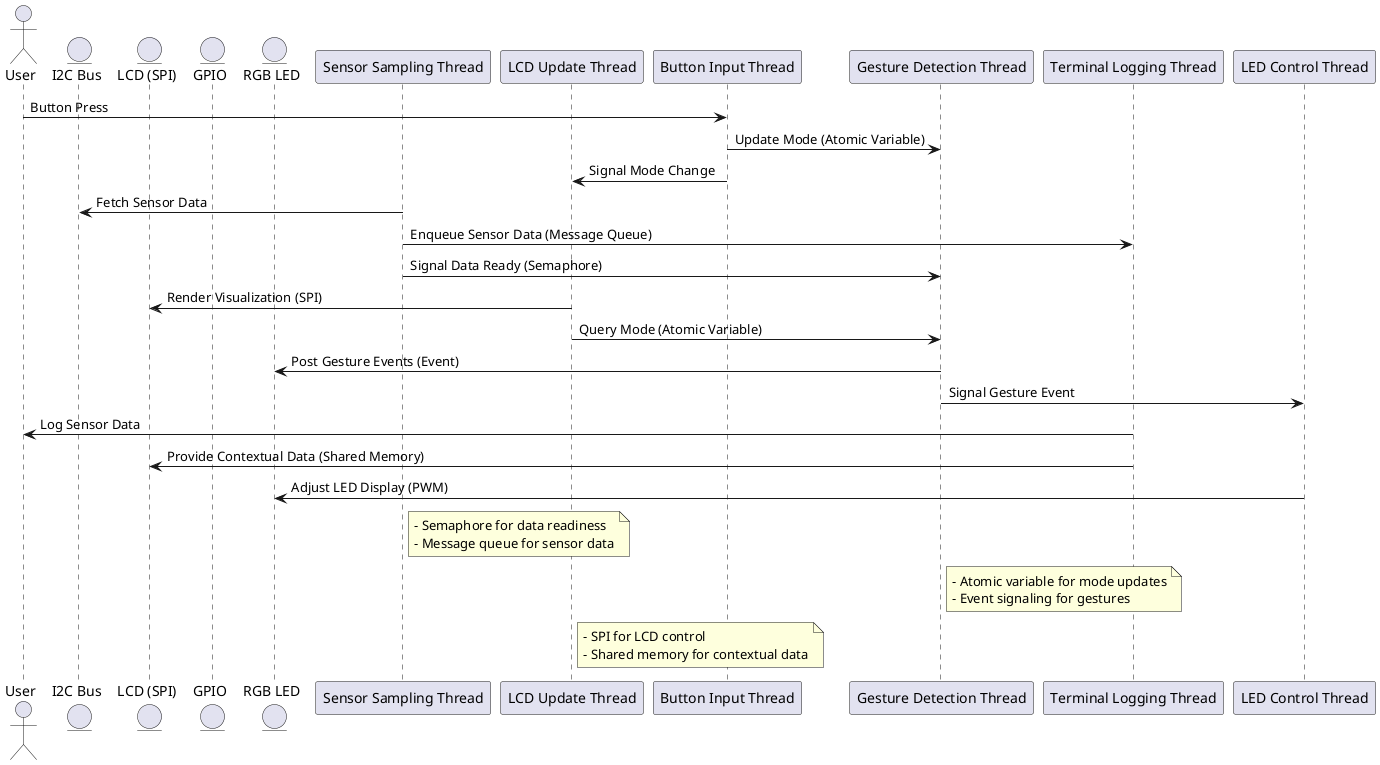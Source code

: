 @startuml
actor User as U
entity "I2C Bus" as I2C
entity "LCD (SPI)" as LCD
entity "GPIO" as GPIO
entity "RGB LED" as LED

participant "Sensor Sampling Thread" as SST
participant "LCD Update Thread" as LDT
participant "Button Input Thread" as BIT
participant "Gesture Detection Thread" as GDT
participant "Terminal Logging Thread" as TLT
participant "LED Control Thread" as LCT

' User interaction
U -> BIT : Button Press
BIT -> GDT : Update Mode (Atomic Variable)
BIT -> LDT : Signal Mode Change

' Sensor Sampling
SST -> I2C : Fetch Sensor Data
SST -> TLT : Enqueue Sensor Data (Message Queue)
SST -> GDT : Signal Data Ready (Semaphore)

' LCD Update
LDT -> LCD : Render Visualization (SPI)
LDT -> GDT : Query Mode (Atomic Variable)

' Gesture Detection
GDT -> LED : Post Gesture Events (Event)
GDT -> LCT : Signal Gesture Event

' Terminal Logging
TLT -> U : Log Sensor Data
TLT -> LCD : Provide Contextual Data (Shared Memory)

' LED Control
LCT -> LED : Adjust LED Display (PWM)

' Synchronization Mechanisms
note right of SST
- Semaphore for data readiness
- Message queue for sensor data
end note

note right of GDT
- Atomic variable for mode updates
- Event signaling for gestures
end note

note right of LDT
- SPI for LCD control
- Shared memory for contextual data
end note
@enduml
